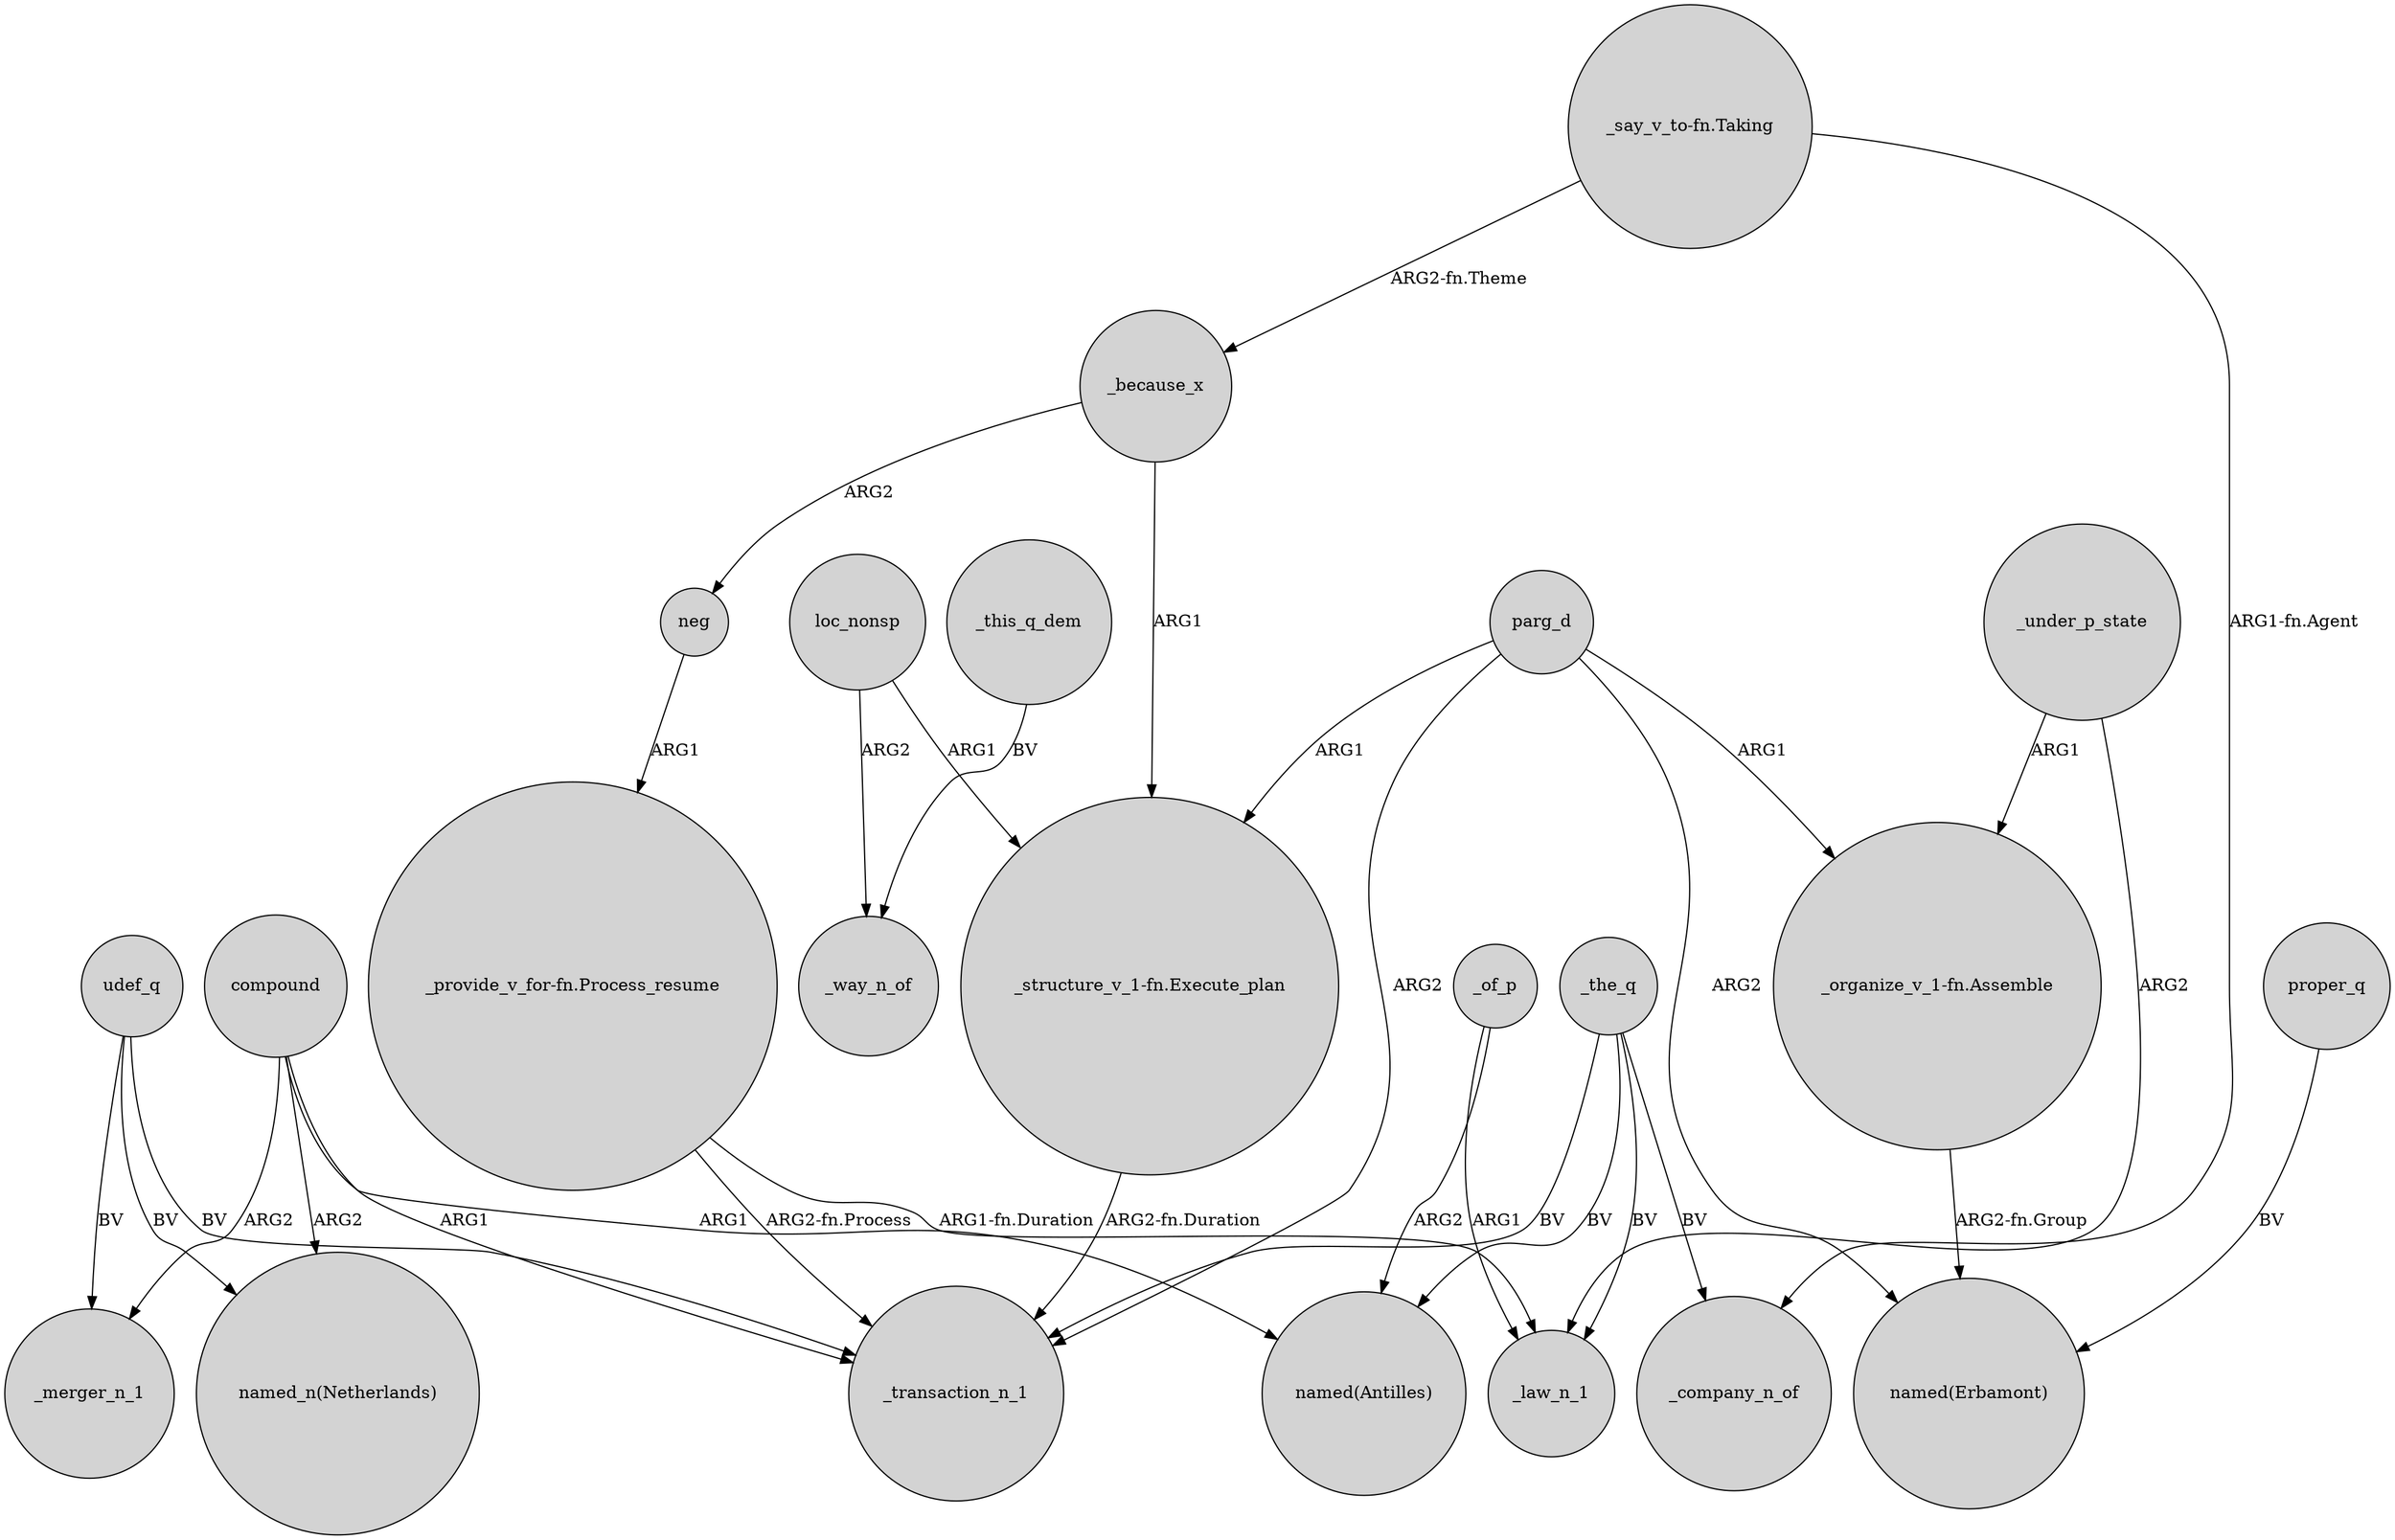 digraph {
	node [shape=circle style=filled]
	compound -> "named_n(Netherlands)" [label=ARG2]
	"_provide_v_for-fn.Process_resume" -> _law_n_1 [label="ARG1-fn.Duration"]
	loc_nonsp -> _way_n_of [label=ARG2]
	parg_d -> "_organize_v_1-fn.Assemble" [label=ARG1]
	"_structure_v_1-fn.Execute_plan" -> _transaction_n_1 [label="ARG2-fn.Duration"]
	parg_d -> _transaction_n_1 [label=ARG2]
	_because_x -> "_structure_v_1-fn.Execute_plan" [label=ARG1]
	_of_p -> "named(Antilles)" [label=ARG2]
	parg_d -> "_structure_v_1-fn.Execute_plan" [label=ARG1]
	parg_d -> "named(Erbamont)" [label=ARG2]
	_the_q -> "named(Antilles)" [label=BV]
	"_say_v_to-fn.Taking" -> _company_n_of [label="ARG1-fn.Agent"]
	compound -> _merger_n_1 [label=ARG2]
	neg -> "_provide_v_for-fn.Process_resume" [label=ARG1]
	_the_q -> _law_n_1 [label=BV]
	"_provide_v_for-fn.Process_resume" -> _transaction_n_1 [label="ARG2-fn.Process"]
	_the_q -> _transaction_n_1 [label=BV]
	loc_nonsp -> "_structure_v_1-fn.Execute_plan" [label=ARG1]
	compound -> "named(Antilles)" [label=ARG1]
	_of_p -> _law_n_1 [label=ARG1]
	udef_q -> _transaction_n_1 [label=BV]
	proper_q -> "named(Erbamont)" [label=BV]
	_under_p_state -> "_organize_v_1-fn.Assemble" [label=ARG1]
	_under_p_state -> _law_n_1 [label=ARG2]
	"_say_v_to-fn.Taking" -> _because_x [label="ARG2-fn.Theme"]
	udef_q -> "named_n(Netherlands)" [label=BV]
	_this_q_dem -> _way_n_of [label=BV]
	compound -> _transaction_n_1 [label=ARG1]
	udef_q -> _merger_n_1 [label=BV]
	_the_q -> _company_n_of [label=BV]
	"_organize_v_1-fn.Assemble" -> "named(Erbamont)" [label="ARG2-fn.Group"]
	_because_x -> neg [label=ARG2]
}
